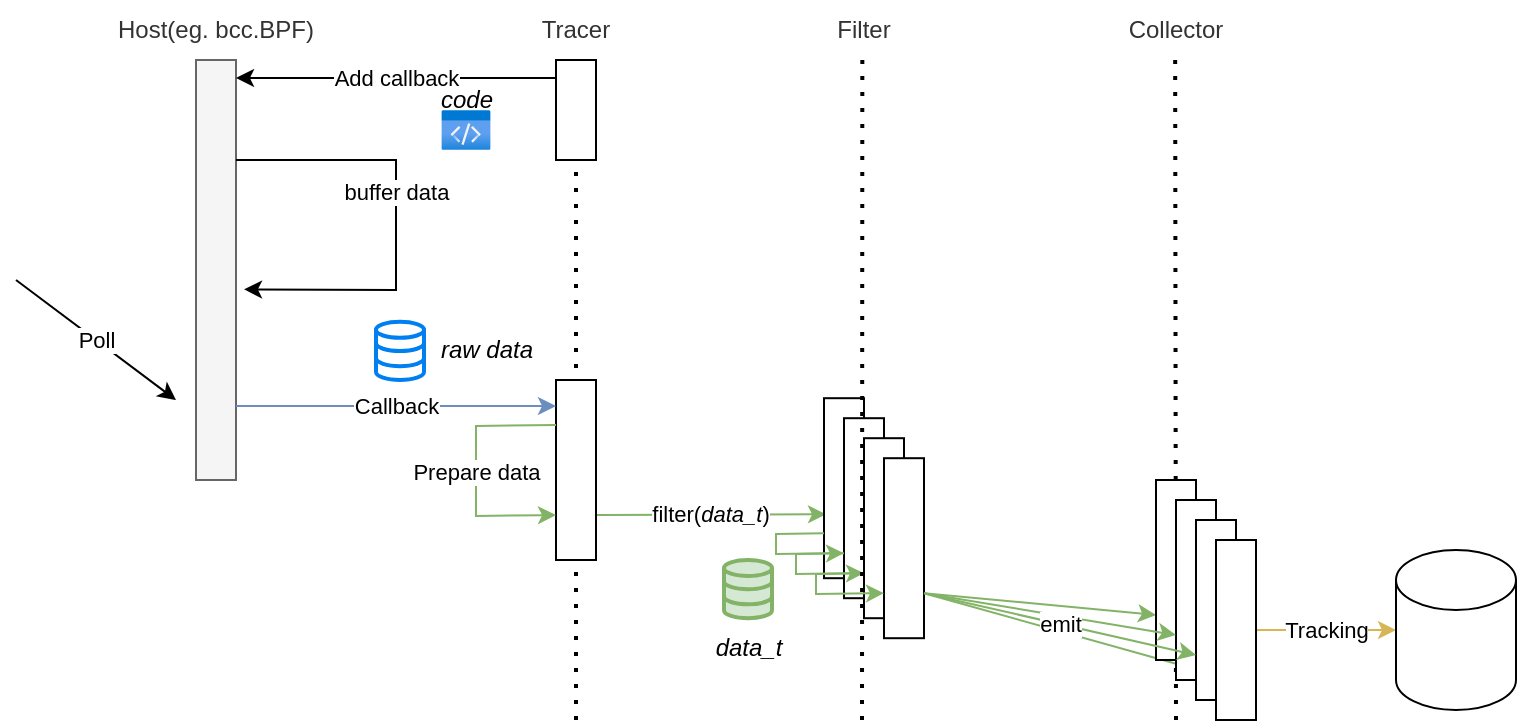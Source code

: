 <mxfile>
    <diagram id="71-AI3Yj6Bn5oummquvE" name="第 1 页">
        <mxGraphModel dx="475" dy="492" grid="1" gridSize="10" guides="1" tooltips="1" connect="1" arrows="1" fold="1" page="1" pageScale="1" pageWidth="827" pageHeight="1169" math="0" shadow="0">
            <root>
                <mxCell id="0"/>
                <mxCell id="1" parent="0"/>
                <mxCell id="94" value="" style="endArrow=none;dashed=1;html=1;dashPattern=1 3;strokeWidth=2;rounded=0;entryX=0.5;entryY=1;entryDx=0;entryDy=0;" edge="1" parent="1" target="68">
                    <mxGeometry width="50" height="50" relative="1" as="geometry">
                        <mxPoint x="350" y="490" as="sourcePoint"/>
                        <mxPoint x="480" y="380" as="targetPoint"/>
                    </mxGeometry>
                </mxCell>
                <mxCell id="56" value="" style="rounded=0;whiteSpace=wrap;html=1;fillColor=#f5f5f5;fontColor=#333333;strokeColor=#666666;" vertex="1" parent="1">
                    <mxGeometry x="160" y="160" width="20" height="210" as="geometry"/>
                </mxCell>
                <mxCell id="65" value="&lt;span style=&quot;color: rgb(51, 51, 51);&quot;&gt;Host(eg. bcc.BPF)&lt;/span&gt;" style="text;html=1;strokeColor=none;fillColor=none;align=center;verticalAlign=middle;whiteSpace=wrap;rounded=0;" vertex="1" parent="1">
                    <mxGeometry x="100" y="130" width="140" height="30" as="geometry"/>
                </mxCell>
                <mxCell id="68" value="&lt;span style=&quot;color: rgb(51, 51, 51);&quot;&gt;Tracer&lt;/span&gt;" style="text;html=1;strokeColor=none;fillColor=none;align=center;verticalAlign=middle;whiteSpace=wrap;rounded=0;" vertex="1" parent="1">
                    <mxGeometry x="280" y="130" width="140" height="30" as="geometry"/>
                </mxCell>
                <mxCell id="69" value="" style="rounded=0;whiteSpace=wrap;html=1;" vertex="1" parent="1">
                    <mxGeometry x="340" y="160" width="20" height="50" as="geometry"/>
                </mxCell>
                <mxCell id="70" value="Add callback" style="endArrow=classic;html=1;" edge="1" parent="1">
                    <mxGeometry width="50" height="50" relative="1" as="geometry">
                        <mxPoint x="340" y="169" as="sourcePoint"/>
                        <mxPoint x="180" y="169" as="targetPoint"/>
                    </mxGeometry>
                </mxCell>
                <mxCell id="72" value="" style="aspect=fixed;html=1;points=[];align=center;image;fontSize=12;image=img/lib/azure2/general/Code.svg;labelBackgroundColor=#ffffff;" vertex="1" parent="1">
                    <mxGeometry x="282.69" y="185" width="24.62" height="20" as="geometry"/>
                </mxCell>
                <mxCell id="74" value="buffer data" style="endArrow=none;html=1;exitX=1.2;exitY=0.546;exitDx=0;exitDy=0;exitPerimeter=0;rounded=0;startArrow=classic;startFill=1;endFill=0;" edge="1" parent="1" source="56">
                    <mxGeometry width="50" height="50" relative="1" as="geometry">
                        <mxPoint x="341.84" y="210" as="sourcePoint"/>
                        <mxPoint x="210" y="210" as="targetPoint"/>
                        <Array as="points">
                            <mxPoint x="260" y="275"/>
                            <mxPoint x="260" y="210"/>
                            <mxPoint x="180" y="210"/>
                        </Array>
                    </mxGeometry>
                </mxCell>
                <mxCell id="85" value="filter(&lt;i&gt;data_t&lt;/i&gt;)" style="edgeStyle=none;rounded=0;html=1;exitX=1;exitY=0.75;exitDx=0;exitDy=0;entryX=0.05;entryY=0.645;entryDx=0;entryDy=0;entryPerimeter=0;startArrow=none;startFill=0;endArrow=classic;endFill=1;fillColor=#d5e8d4;strokeColor=#82b366;" edge="1" parent="1" source="76" target="84">
                    <mxGeometry relative="1" as="geometry"/>
                </mxCell>
                <mxCell id="76" value="" style="rounded=0;whiteSpace=wrap;html=1;" vertex="1" parent="1">
                    <mxGeometry x="340" y="320" width="20" height="90" as="geometry"/>
                </mxCell>
                <mxCell id="75" value="Callback" style="endArrow=none;html=1;startArrow=classic;startFill=1;endFill=0;fillColor=#dae8fc;strokeColor=#6c8ebf;" edge="1" parent="1">
                    <mxGeometry width="50" height="50" relative="1" as="geometry">
                        <mxPoint x="340" y="333" as="sourcePoint"/>
                        <mxPoint x="180" y="333" as="targetPoint"/>
                    </mxGeometry>
                </mxCell>
                <mxCell id="77" value="Prepare data" style="endArrow=none;html=1;entryX=0;entryY=0.25;entryDx=0;entryDy=0;exitX=0;exitY=0.75;exitDx=0;exitDy=0;rounded=0;startArrow=classic;startFill=1;endFill=0;fillColor=#d5e8d4;strokeColor=#82b366;" edge="1" parent="1" source="76" target="76">
                    <mxGeometry width="50" height="50" relative="1" as="geometry">
                        <mxPoint x="222.78" y="444.73" as="sourcePoint"/>
                        <mxPoint x="224.16" y="380.05" as="targetPoint"/>
                        <Array as="points">
                            <mxPoint x="300" y="388"/>
                            <mxPoint x="300" y="343"/>
                        </Array>
                    </mxGeometry>
                </mxCell>
                <mxCell id="78" value="&lt;span style=&quot;color: rgb(51, 51, 51);&quot;&gt;Filter&lt;/span&gt;" style="text;html=1;strokeColor=none;fillColor=none;align=center;verticalAlign=middle;whiteSpace=wrap;rounded=0;" vertex="1" parent="1">
                    <mxGeometry x="424" y="130" width="140" height="30" as="geometry"/>
                </mxCell>
                <mxCell id="79" value="&lt;span style=&quot;color: rgb(51, 51, 51);&quot;&gt;Collector&lt;/span&gt;" style="text;html=1;strokeColor=none;fillColor=none;align=center;verticalAlign=middle;whiteSpace=wrap;rounded=0;" vertex="1" parent="1">
                    <mxGeometry x="580" y="130" width="140" height="30" as="geometry"/>
                </mxCell>
                <mxCell id="80" value="" style="html=1;verticalLabelPosition=bottom;align=center;labelBackgroundColor=#ffffff;verticalAlign=top;strokeWidth=2;strokeColor=#0080F0;shadow=0;dashed=0;shape=mxgraph.ios7.icons.data;" vertex="1" parent="1">
                    <mxGeometry x="250" y="290.9" width="24" height="29.1" as="geometry"/>
                </mxCell>
                <mxCell id="81" value="raw data" style="text;html=1;align=center;verticalAlign=middle;resizable=0;points=[];autosize=1;strokeColor=none;fillColor=none;fontStyle=2" vertex="1" parent="1">
                    <mxGeometry x="270" y="290" width="70" height="30" as="geometry"/>
                </mxCell>
                <mxCell id="82" value="" style="html=1;verticalLabelPosition=bottom;align=center;labelBackgroundColor=#ffffff;verticalAlign=top;strokeWidth=2;strokeColor=#82b366;shadow=0;dashed=0;shape=mxgraph.ios7.icons.data;fillColor=#d5e8d4;" vertex="1" parent="1">
                    <mxGeometry x="424" y="410" width="24" height="29.1" as="geometry"/>
                </mxCell>
                <mxCell id="83" value="data_t" style="text;html=1;align=center;verticalAlign=middle;resizable=0;points=[];autosize=1;strokeColor=none;fillColor=none;fontStyle=2" vertex="1" parent="1">
                    <mxGeometry x="406" y="439.1" width="60" height="30" as="geometry"/>
                </mxCell>
                <mxCell id="84" value="" style="rounded=0;whiteSpace=wrap;html=1;" vertex="1" parent="1">
                    <mxGeometry x="474" y="329.1" width="20" height="90" as="geometry"/>
                </mxCell>
                <mxCell id="86" value="" style="rounded=0;whiteSpace=wrap;html=1;" vertex="1" parent="1">
                    <mxGeometry x="484" y="339.1" width="20" height="90" as="geometry"/>
                </mxCell>
                <mxCell id="87" value="" style="rounded=0;whiteSpace=wrap;html=1;" vertex="1" parent="1">
                    <mxGeometry x="494" y="349.1" width="20" height="90" as="geometry"/>
                </mxCell>
                <mxCell id="101" style="edgeStyle=none;rounded=0;html=1;exitX=1;exitY=0.75;exitDx=0;exitDy=0;entryX=0;entryY=0.75;entryDx=0;entryDy=0;startArrow=none;startFill=0;endArrow=classic;endFill=1;fillColor=#d5e8d4;strokeColor=#82b366;" edge="1" parent="1" source="88" target="97">
                    <mxGeometry relative="1" as="geometry"/>
                </mxCell>
                <mxCell id="106" style="edgeStyle=none;rounded=0;html=1;exitX=1;exitY=0.75;exitDx=0;exitDy=0;entryX=0;entryY=0.75;entryDx=0;entryDy=0;startArrow=none;startFill=0;endArrow=classic;endFill=1;fillColor=#d5e8d4;strokeColor=#82b366;" edge="1" parent="1" source="88" target="100">
                    <mxGeometry relative="1" as="geometry"/>
                </mxCell>
                <mxCell id="88" value="" style="rounded=0;whiteSpace=wrap;html=1;" vertex="1" parent="1">
                    <mxGeometry x="504" y="359.1" width="20" height="90" as="geometry"/>
                </mxCell>
                <mxCell id="89" style="edgeStyle=none;rounded=0;html=1;exitX=0;exitY=0.75;exitDx=0;exitDy=0;entryX=0;entryY=0.75;entryDx=0;entryDy=0;startArrow=none;startFill=0;endArrow=classic;endFill=1;fillColor=#d5e8d4;strokeColor=#82b366;" edge="1" parent="1" source="84" target="86">
                    <mxGeometry relative="1" as="geometry">
                        <mxPoint x="369.0" y="429.45" as="sourcePoint"/>
                        <mxPoint x="484.0" y="429.1" as="targetPoint"/>
                        <Array as="points">
                            <mxPoint x="450" y="397"/>
                            <mxPoint x="450" y="407"/>
                        </Array>
                    </mxGeometry>
                </mxCell>
                <mxCell id="90" style="edgeStyle=none;rounded=0;html=1;exitX=0;exitY=0.75;exitDx=0;exitDy=0;entryX=0;entryY=0.75;entryDx=0;entryDy=0;startArrow=none;startFill=0;endArrow=classic;endFill=1;fillColor=#d5e8d4;strokeColor=#82b366;" edge="1" parent="1">
                    <mxGeometry relative="1" as="geometry">
                        <mxPoint x="484.0" y="406.6" as="sourcePoint"/>
                        <mxPoint x="494.0" y="416.6" as="targetPoint"/>
                        <Array as="points">
                            <mxPoint x="460" y="407"/>
                            <mxPoint x="460" y="417"/>
                        </Array>
                    </mxGeometry>
                </mxCell>
                <mxCell id="91" style="edgeStyle=none;rounded=0;html=1;exitX=0;exitY=0.75;exitDx=0;exitDy=0;entryX=0;entryY=0.75;entryDx=0;entryDy=0;startArrow=none;startFill=0;endArrow=classic;endFill=1;fillColor=#d5e8d4;strokeColor=#82b366;" edge="1" parent="1">
                    <mxGeometry relative="1" as="geometry">
                        <mxPoint x="494.0" y="416.6" as="sourcePoint"/>
                        <mxPoint x="504.0" y="426.6" as="targetPoint"/>
                        <Array as="points">
                            <mxPoint x="470" y="417"/>
                            <mxPoint x="470" y="427"/>
                        </Array>
                    </mxGeometry>
                </mxCell>
                <mxCell id="93" value="code" style="text;html=1;align=center;verticalAlign=middle;resizable=0;points=[];autosize=1;strokeColor=none;fillColor=none;fontStyle=2" vertex="1" parent="1">
                    <mxGeometry x="270" y="165" width="50" height="30" as="geometry"/>
                </mxCell>
                <mxCell id="95" value="" style="endArrow=none;dashed=1;html=1;dashPattern=1 3;strokeWidth=2;rounded=0;entryX=0.5;entryY=1;entryDx=0;entryDy=0;" edge="1" parent="1">
                    <mxGeometry width="50" height="50" relative="1" as="geometry">
                        <mxPoint x="493" y="490" as="sourcePoint"/>
                        <mxPoint x="493.17" y="159.1" as="targetPoint"/>
                    </mxGeometry>
                </mxCell>
                <mxCell id="96" value="" style="endArrow=none;dashed=1;html=1;dashPattern=1 3;strokeWidth=2;rounded=0;entryX=0.5;entryY=1;entryDx=0;entryDy=0;" edge="1" parent="1">
                    <mxGeometry width="50" height="50" relative="1" as="geometry">
                        <mxPoint x="650" y="490" as="sourcePoint"/>
                        <mxPoint x="649.58" y="159.1" as="targetPoint"/>
                    </mxGeometry>
                </mxCell>
                <mxCell id="97" value="" style="rounded=0;whiteSpace=wrap;html=1;" vertex="1" parent="1">
                    <mxGeometry x="640" y="370" width="20" height="90" as="geometry"/>
                </mxCell>
                <mxCell id="98" value="" style="rounded=0;whiteSpace=wrap;html=1;" vertex="1" parent="1">
                    <mxGeometry x="650" y="380" width="20" height="90" as="geometry"/>
                </mxCell>
                <mxCell id="99" value="" style="rounded=0;whiteSpace=wrap;html=1;" vertex="1" parent="1">
                    <mxGeometry x="660" y="390" width="20" height="90" as="geometry"/>
                </mxCell>
                <mxCell id="108" value="Tracking" style="edgeStyle=none;rounded=0;html=1;exitX=1;exitY=0.5;exitDx=0;exitDy=0;entryX=0;entryY=0.5;entryDx=0;entryDy=0;entryPerimeter=0;startArrow=none;startFill=0;endArrow=classic;endFill=1;fillColor=#fff2cc;strokeColor=#d6b656;" edge="1" parent="1" source="100" target="107">
                    <mxGeometry relative="1" as="geometry"/>
                </mxCell>
                <mxCell id="100" value="" style="rounded=0;whiteSpace=wrap;html=1;" vertex="1" parent="1">
                    <mxGeometry x="670" y="400" width="20" height="90" as="geometry"/>
                </mxCell>
                <mxCell id="102" style="edgeStyle=none;rounded=0;html=1;exitX=1;exitY=0.75;exitDx=0;exitDy=0;entryX=0;entryY=0.75;entryDx=0;entryDy=0;startArrow=none;startFill=0;endArrow=classic;endFill=1;fillColor=#d5e8d4;strokeColor=#82b366;" edge="1" parent="1" source="88" target="98">
                    <mxGeometry relative="1" as="geometry"/>
                </mxCell>
                <mxCell id="105" value="emit" style="edgeStyle=none;rounded=0;html=1;exitX=1;exitY=0.75;exitDx=0;exitDy=0;entryX=0;entryY=0.75;entryDx=0;entryDy=0;startArrow=none;startFill=0;endArrow=classic;endFill=1;fillColor=#d5e8d4;strokeColor=#82b366;" edge="1" parent="1" source="88" target="99">
                    <mxGeometry relative="1" as="geometry"/>
                </mxCell>
                <mxCell id="107" value="" style="shape=cylinder3;whiteSpace=wrap;html=1;boundedLbl=1;backgroundOutline=1;size=15;labelBackgroundColor=#ffffff;" vertex="1" parent="1">
                    <mxGeometry x="760" y="405" width="60" height="80" as="geometry"/>
                </mxCell>
                <mxCell id="111" value="Poll" style="endArrow=classic;html=1;rounded=0;" edge="1" parent="1">
                    <mxGeometry width="50" height="50" relative="1" as="geometry">
                        <mxPoint x="70" y="270" as="sourcePoint"/>
                        <mxPoint x="150" y="330" as="targetPoint"/>
                    </mxGeometry>
                </mxCell>
            </root>
        </mxGraphModel>
    </diagram>
</mxfile>
